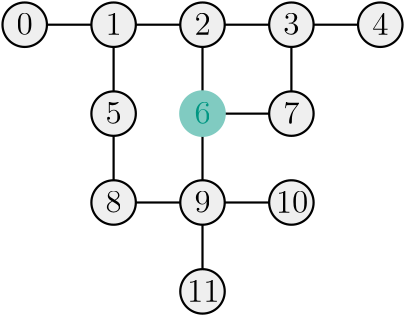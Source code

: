 <?xml version="1.0"?>
<!DOCTYPE ipe SYSTEM "ipe.dtd">
<ipe version="70005" creator="Ipe 7.1.4">
<info created="D:20150515180247" modified="D:20150519215908"/>
<ipestyle name="basic">
<symbol name="arrow/arc(spx)">
<path stroke="sym-stroke" fill="sym-stroke" pen="sym-pen">
0 0 m
-1 0.333 l
-1 -0.333 l
h
</path>
</symbol>
<symbol name="arrow/farc(spx)">
<path stroke="sym-stroke" fill="white" pen="sym-pen">
0 0 m
-1 0.333 l
-1 -0.333 l
h
</path>
</symbol>
<symbol name="mark/circle(sx)" transformations="translations">
<path fill="sym-stroke">
0.6 0 0 0.6 0 0 e
0.4 0 0 0.4 0 0 e
</path>
</symbol>
<symbol name="mark/disk(sx)" transformations="translations">
<path fill="sym-stroke">
0.6 0 0 0.6 0 0 e
</path>
</symbol>
<symbol name="mark/fdisk(sfx)" transformations="translations">
<group>
<path fill="sym-fill">
0.5 0 0 0.5 0 0 e
</path>
<path fill="sym-stroke" fillrule="eofill">
0.6 0 0 0.6 0 0 e
0.4 0 0 0.4 0 0 e
</path>
</group>
</symbol>
<symbol name="mark/box(sx)" transformations="translations">
<path fill="sym-stroke" fillrule="eofill">
-0.6 -0.6 m
0.6 -0.6 l
0.6 0.6 l
-0.6 0.6 l
h
-0.4 -0.4 m
0.4 -0.4 l
0.4 0.4 l
-0.4 0.4 l
h
</path>
</symbol>
<symbol name="mark/square(sx)" transformations="translations">
<path fill="sym-stroke">
-0.6 -0.6 m
0.6 -0.6 l
0.6 0.6 l
-0.6 0.6 l
h
</path>
</symbol>
<symbol name="mark/fsquare(sfx)" transformations="translations">
<group>
<path fill="sym-fill">
-0.5 -0.5 m
0.5 -0.5 l
0.5 0.5 l
-0.5 0.5 l
h
</path>
<path fill="sym-stroke" fillrule="eofill">
-0.6 -0.6 m
0.6 -0.6 l
0.6 0.6 l
-0.6 0.6 l
h
-0.4 -0.4 m
0.4 -0.4 l
0.4 0.4 l
-0.4 0.4 l
h
</path>
</group>
</symbol>
<symbol name="mark/cross(sx)" transformations="translations">
<group>
<path fill="sym-stroke">
-0.43 -0.57 m
0.57 0.43 l
0.43 0.57 l
-0.57 -0.43 l
h
</path>
<path fill="sym-stroke">
-0.43 0.57 m
0.57 -0.43 l
0.43 -0.57 l
-0.57 0.43 l
h
</path>
</group>
</symbol>
<symbol name="arrow/fnormal(spx)">
<path stroke="sym-stroke" fill="white" pen="sym-pen">
0 0 m
-1 0.333 l
-1 -0.333 l
h
</path>
</symbol>
<symbol name="arrow/pointed(spx)">
<path stroke="sym-stroke" fill="sym-stroke" pen="sym-pen">
0 0 m
-1 0.333 l
-0.8 0 l
-1 -0.333 l
h
</path>
</symbol>
<symbol name="arrow/fpointed(spx)">
<path stroke="sym-stroke" fill="white" pen="sym-pen">
0 0 m
-1 0.333 l
-0.8 0 l
-1 -0.333 l
h
</path>
</symbol>
<symbol name="arrow/linear(spx)">
<path stroke="sym-stroke" pen="sym-pen">
-1 0.333 m
0 0 l
-1 -0.333 l
</path>
</symbol>
<symbol name="arrow/fdouble(spx)">
<path stroke="sym-stroke" fill="white" pen="sym-pen">
0 0 m
-1 0.333 l
-1 -0.333 l
h
-1 0 m
-2 0.333 l
-2 -0.333 l
h
</path>
</symbol>
<symbol name="arrow/double(spx)">
<path stroke="sym-stroke" fill="sym-stroke" pen="sym-pen">
0 0 m
-1 0.333 l
-1 -0.333 l
h
-1 0 m
-2 0.333 l
-2 -0.333 l
h
</path>
</symbol>
<pen name="heavier" value="0.8"/>
<pen name="fat" value="1.2"/>
<pen name="ultrafat" value="2"/>
<symbolsize name="large" value="5"/>
<symbolsize name="small" value="2"/>
<symbolsize name="tiny" value="1.1"/>
<arrowsize name="large" value="10"/>
<arrowsize name="small" value="5"/>
<arrowsize name="tiny" value="3"/>
<color name="red" value="1 0 0"/>
<color name="green" value="0 1 0"/>
<color name="blue" value="0 0 1"/>
<color name="yellow" value="1 1 0"/>
<color name="orange" value="1 0.647 0"/>
<color name="gold" value="1 0.843 0"/>
<color name="purple" value="0.627 0.125 0.941"/>
<color name="gray" value="0.745"/>
<color name="brown" value="0.647 0.165 0.165"/>
<color name="navy" value="0 0 0.502"/>
<color name="pink" value="1 0.753 0.796"/>
<color name="seagreen" value="0.18 0.545 0.341"/>
<color name="turquoise" value="0.251 0.878 0.816"/>
<color name="violet" value="0.933 0.51 0.933"/>
<color name="darkblue" value="0 0 0.545"/>
<color name="darkcyan" value="0 0.545 0.545"/>
<color name="darkgray" value="0.663"/>
<color name="darkgreen" value="0 0.392 0"/>
<color name="darkmagenta" value="0.545 0 0.545"/>
<color name="darkorange" value="1 0.549 0"/>
<color name="darkred" value="0.545 0 0"/>
<color name="lightblue" value="0.678 0.847 0.902"/>
<color name="lightcyan" value="0.878 1 1"/>
<color name="lightgray" value="0.827"/>
<color name="lightgreen" value="0.565 0.933 0.565"/>
<color name="lightyellow" value="1 1 0.878"/>
<dashstyle name="dashed" value="[4] 0"/>
<dashstyle name="dotted" value="[1 3] 0"/>
<dashstyle name="dash dotted" value="[4 2 1 2] 0"/>
<dashstyle name="dash dot dotted" value="[4 2 1 2 1 2] 0"/>
<textsize name="large" value="\large"/>
<textsize name="small" value="\small"/>
<textsize name="tiny" value="\tiny"/>
<textsize name="Large" value="\Large"/>
<textsize name="LARGE" value="\LARGE"/>
<textsize name="huge" value="\huge"/>
<textsize name="Huge" value="\Huge"/>
<textsize name="footnote" value="\footnotesize"/>
<textstyle name="center" begin="\begin{center}" end="\end{center}"/>
<textstyle name="itemize" begin="\begin{itemize}" end="\end{itemize}"/>
<textstyle name="item" begin="\begin{itemize}\item{}" end="\end{itemize}"/>
<gridsize name="4 pts" value="4"/>
<gridsize name="8 pts (~3 mm)" value="8"/>
<gridsize name="16 pts (~6 mm)" value="16"/>
<gridsize name="32 pts (~12 mm)" value="32"/>
<gridsize name="10 pts (~3.5 mm)" value="10"/>
<gridsize name="20 pts (~7 mm)" value="20"/>
<gridsize name="14 pts (~5 mm)" value="14"/>
<gridsize name="28 pts (~10 mm)" value="28"/>
<gridsize name="56 pts (~20 mm)" value="56"/>
<anglesize name="90 deg" value="90"/>
<anglesize name="60 deg" value="60"/>
<anglesize name="45 deg" value="45"/>
<anglesize name="30 deg" value="30"/>
<anglesize name="22.5 deg" value="22.5"/>
<tiling name="falling" angle="-60" step="4" width="1"/>
<tiling name="rising" angle="30" step="4" width="1"/>
</ipestyle>
<ipestyle name="kitcolors">
<color name="KITwhite" value="1"/>
<color name="KITblack" value="0"/>
<color name="KITblack70" value="0.3"/>
<color name="KITblack50" value="0.5"/>
<color name="KITblack30" value="0.7"/>
<color name="KITblack15" value="0.85"/>
<color name="KITgreen" value="0 0.588 0.509"/>
<color name="KITgreen70" value="0.3 0.711 0.656"/>
<color name="KITgreen50" value="0.5 0.794 0.754"/>
<color name="KITgreen30" value="0.7 0.876 0.852"/>
<color name="KITgreen15" value="0.85 0.938 0.926"/>
<color name="KITblue" value="0.274 0.392 0.666"/>
<color name="KITblue70" value="0.492 0.574 0.766"/>
<color name="KITblue50" value="0.637 0.696 0.833"/>
<color name="KITblue30" value="0.782 0.817 0.9"/>
<color name="KITblue15" value="0.891 0.908 0.95"/>
<color name="KITred" value="0.627 0.117 0.156"/>
<color name="KITred70" value="0.739 0.382 0.409"/>
<color name="KITred50" value="0.813 0.558 0.578"/>
<color name="KITred30" value="0.888 0.735 0.747"/>
<color name="KITred15" value="0.944 0.867 0.873"/>
<color name="KITpalegreen" value="0.509 0.745 0.235"/>
<color name="KITpalegreen70" value="0.656 0.821 0.464"/>
<color name="KITpalegreen50" value="0.754 0.872 0.617"/>
<color name="KITpalegreen30" value="0.852 0.923 0.77"/>
<color name="KITpalegreen15" value="0.926 0.961 0.885"/>
<color name="KITyellow" value="0.98 0.901 0.078"/>
<color name="KITyellow70" value="0.986 0.931 0.354"/>
<color name="KITyellow50" value="0.99 0.95 0.539"/>
<color name="KITyellow30" value="0.994 0.97 0.723"/>
<color name="KITyellow15" value="0.997 0.985 0.861"/>
<color name="KITorange" value="0.862 0.627 0.117"/>
<color name="KITorange70" value="0.903 0.739 0.382"/>
<color name="KITorange50" value="0.931 0.813 0.558"/>
<color name="KITorange30" value="0.958 0.888 0.735"/>
<color name="KITorange15" value="0.979 0.944 0.867"/>
<color name="KITbrown" value="0.627 0.509 0.196"/>
<color name="KITbrown70" value="0.739 0.656 0.437"/>
<color name="KITbrown50" value="0.813 0.754 0.598"/>
<color name="KITbrown30" value="0.888 0.852 0.758"/>
<color name="KITbrown15" value="0.944 0.926 0.879"/>
<color name="KITlilac" value="0.627 0 0.47"/>
<color name="KITlilac70" value="0.739 0.3 0.629"/>
<color name="KITlilac50" value="0.813 0.5 0.735"/>
<color name="KITlilac30" value="0.888 0.7 0.841"/>
<color name="KITlilac15" value="0.944 0.85 0.92"/>
<color name="KITcyanblue" value="0.313 0.666 0.901"/>
<color name="KITcyanblue70" value="0.519 0.766 0.931"/>
<color name="KITcyanblue50" value="0.656 0.833 0.95"/>
<color name="KITcyanblue30" value="0.794 0.9 0.97"/>
<color name="KITcyanblue15" value="0.897 0.95 0.985"/>
<color name="KITseablue" value="0.196 0.313 0.549"/>
<color name="KITseablue70" value="0.437 0.519 0.684"/>
<color name="KITseablue50" value="0.598 0.656 0.774"/>
<color name="KITseablue30" value="0.758 0.794 0.864"/>
<color name="KITseablue15" value="0.879 0.897 0.932"/>
<color name="KITbrightred" value="1 0.176 0.353"/>
<color name="KITbrightblue" value="0 0.31 0.941"/>
<color name="KITbrightgreen" value="0 0.824 0.706"/>
</ipestyle>
<page>
<layer name="alpha"/>
<layer name="beta"/>
<layer name="gamma"/>
<view layers="alpha beta gamma" active="alpha"/>
<path layer="beta" stroke="KITblack" fill="KITblack15" pen="heavier">
32 824 m
48 824 l
</path>
<path stroke="KITblack" fill="KITblack15" pen="heavier">
64 824 m
80 824 l
</path>
<path stroke="KITblack" fill="KITblack15" pen="heavier">
96 824 m
112 824 l
</path>
<path stroke="KITblack" fill="KITblack15" pen="heavier">
120 816 m
120 800 l
</path>
<path stroke="KITblack" fill="KITblack15" pen="heavier">
88 816 m
88 800 l
</path>
<path stroke="KITblack" fill="KITblack15" pen="heavier">
56 816 m
56 800 l
</path>
<path stroke="KITblack" fill="KITblack15" pen="heavier">
96 792 m
112 792 l
</path>
<path stroke="KITblack" fill="KITblack15" pen="heavier">
56 784 m
56 768 l
</path>
<path stroke="KITblack" fill="KITblack15" pen="heavier">
88 784 m
88 768 l
</path>
<path stroke="KITblack" fill="KITblack15" pen="heavier">
128 824 m
144 824 l
</path>
<path stroke="KITblack" fill="KITblack15" pen="heavier">
88 752 m
88 736 l
</path>
<path stroke="KITblack" fill="KITblack15" pen="heavier">
96 760 m
112 760 l
</path>
<path stroke="KITblack" fill="KITblack15" pen="heavier">
64 760 m
80 760 l
</path>
<group layer="alpha">
<path stroke="KITblack" fill="0.937" pen="heavier">
8 0 0 8 120 792 e
</path>
</group>
<path stroke="KITblack" fill="0.937" pen="heavier">
8 0 0 8 24 824 e
</path>
<path stroke="KITblack" fill="0.937" pen="heavier">
8 0 0 8 56 824 e
</path>
<path stroke="KITblack" fill="0.937" pen="heavier">
8 0 0 8 88 824 e
</path>
<path stroke="KITblack" fill="0.937" pen="heavier">
8 0 0 8 120 824 e
</path>
<path stroke="KITblack" fill="0.937" pen="heavier">
8 0 0 8 152 824 e
</path>
<path stroke="KITblack" fill="0.937" pen="heavier">
8 0 0 8 56 792 e
</path>
<path stroke="KITblack" fill="0.937" pen="heavier">
8 0 0 8 120 760 e
</path>
<path stroke="KITblack" fill="0.937" pen="heavier">
8 0 0 8 88 760 e
</path>
<path stroke="KITblack" fill="0.937" pen="heavier">
8 0 0 8 56 760 e
</path>
<path stroke="KITblack" fill="0.937" pen="heavier">
8 0 0 8 88 728 e
</path>
<path stroke="KITgreen50" fill="KITgreen50" pen="heavier">
8 0 0 8 88 792 e
</path>
<text layer="gamma" matrix="1 0 0 1 -2.92174 -3.61108" transformations="translations" pos="24 824" stroke="KITblack" type="label" width="5.853" height="7.704" depth="0" valign="baseline" size="large">0</text>
<text matrix="1 0 0 1 -2.92174 -3.61108" transformations="translations" pos="56 824" stroke="KITblack" type="label" width="5.853" height="7.704" depth="0" valign="baseline" size="large">1</text>
<text matrix="1 0 0 1 -2.92174 -3.61108" transformations="translations" pos="88 824" stroke="KITblack" type="label" width="5.853" height="7.704" depth="0" valign="baseline" size="large">2</text>
<text matrix="1 0 0 1 -2.92174 -3.61108" transformations="translations" pos="120 824" stroke="KITblack" type="label" width="5.853" height="7.704" depth="0" valign="baseline" size="large">3</text>
<text matrix="1 0 0 1 -2.92174 -3.61108" transformations="translations" pos="152 824" stroke="KITblack" type="label" width="5.853" height="7.704" depth="0" valign="baseline" size="large">4</text>
<text matrix="1 0 0 1 -2.92174 -3.61108" transformations="translations" pos="56 792" stroke="KITblack" type="label" width="5.853" height="7.704" depth="0" valign="baseline" size="large">5</text>
<text matrix="1 0 0 1 -2.92174 -3.61108" transformations="translations" pos="120 792" stroke="KITblack" type="label" width="5.853" height="7.704" depth="0" valign="baseline" size="large">7</text>
<text matrix="1 0 0 1 -2.92174 -3.61108" transformations="translations" pos="56 760" stroke="KITblack" type="label" width="5.853" height="7.704" depth="0" valign="baseline" size="large">8</text>
<text matrix="1 0 0 1 -2.92174 -3.61108" transformations="translations" pos="88 760" stroke="KITblack" type="label" width="5.853" height="7.704" depth="0" valign="baseline" size="large">9</text>
<text matrix="1 0 0 1 -5.61524 -3.69709" transformations="translations" pos="120 760" stroke="KITblack" type="label" width="11.706" height="7.704" depth="0" valign="baseline" size="large">10</text>
<text matrix="1 0 0 1 -5.61524 -3.69709" transformations="translations" pos="88 728" stroke="KITblack" type="label" width="11.706" height="7.704" depth="0" valign="baseline" size="large">11</text>
<text matrix="1 0 0 1 -2.92174 -3.61108" transformations="translations" pos="88 792" stroke="KITgreen" type="label" width="5.853" height="7.704" depth="0" valign="baseline" size="large">6</text>
</page>
</ipe>
